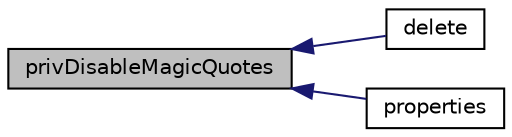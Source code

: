 digraph "privDisableMagicQuotes"
{
  edge [fontname="Helvetica",fontsize="10",labelfontname="Helvetica",labelfontsize="10"];
  node [fontname="Helvetica",fontsize="10",shape=record];
  rankdir="LR";
  Node128 [label="privDisableMagicQuotes",height=0.2,width=0.4,color="black", fillcolor="grey75", style="filled", fontcolor="black"];
  Node128 -> Node129 [dir="back",color="midnightblue",fontsize="10",style="solid",fontname="Helvetica"];
  Node129 [label="delete",height=0.2,width=0.4,color="black", fillcolor="white", style="filled",URL="$class_pcl_zip.html#a13bdffdd926f26b825ea57066334ff01"];
  Node128 -> Node130 [dir="back",color="midnightblue",fontsize="10",style="solid",fontname="Helvetica"];
  Node130 [label="properties",height=0.2,width=0.4,color="black", fillcolor="white", style="filled",URL="$class_pcl_zip.html#aaa661befbd8fbf46d5fc8e5b3536a453"];
}
